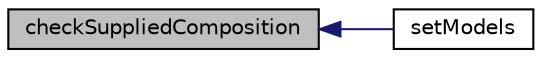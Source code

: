 digraph "checkSuppliedComposition"
{
  bgcolor="transparent";
  edge [fontname="Helvetica",fontsize="10",labelfontname="Helvetica",labelfontsize="10"];
  node [fontname="Helvetica",fontsize="10",shape=record];
  rankdir="LR";
  Node1 [label="checkSuppliedComposition",height=0.2,width=0.4,color="black", fillcolor="grey75", style="filled", fontcolor="black"];
  Node1 -> Node2 [dir="back",color="midnightblue",fontsize="10",style="solid",fontname="Helvetica"];
  Node2 [label="setModels",height=0.2,width=0.4,color="black",URL="$a02084.html#a159c6d7d2515cf540f644181ed2c2801",tooltip="Set cloud sub-models. "];
}
